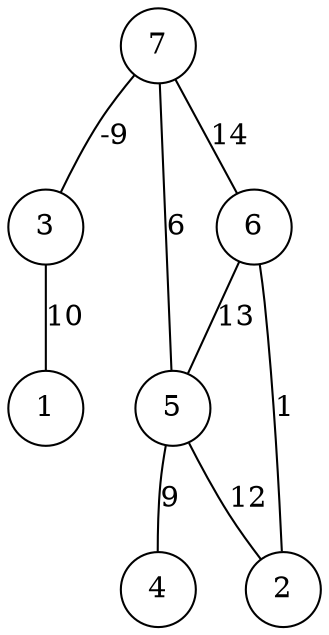 graph { 
	 fontname="Helvetica,Arial,sans-serif" 
	 node [shape = circle]; 
	 7 -- 3 [label = "-9"];
	 7 -- 5 [label = "6"];
	 7 -- 6 [label = "14"];
	 6 -- 2 [label = "1"];
	 6 -- 5 [label = "13"];
	 5 -- 2 [label = "12"];
	 5 -- 4 [label = "9"];
	 3 -- 1 [label = "10"];
	 1;
	 2;
	 3;
	 4;
	 5;
	 6;
	 7;
}

